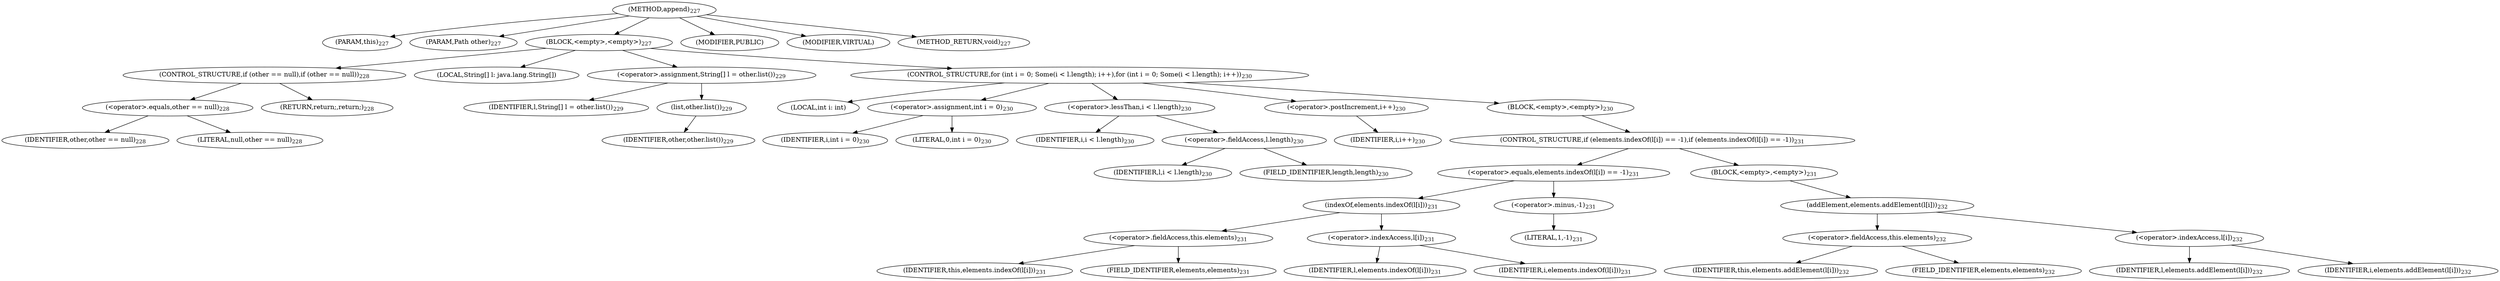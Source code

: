 digraph "append" {  
"343" [label = <(METHOD,append)<SUB>227</SUB>> ]
"344" [label = <(PARAM,this)<SUB>227</SUB>> ]
"345" [label = <(PARAM,Path other)<SUB>227</SUB>> ]
"346" [label = <(BLOCK,&lt;empty&gt;,&lt;empty&gt;)<SUB>227</SUB>> ]
"347" [label = <(CONTROL_STRUCTURE,if (other == null),if (other == null))<SUB>228</SUB>> ]
"348" [label = <(&lt;operator&gt;.equals,other == null)<SUB>228</SUB>> ]
"349" [label = <(IDENTIFIER,other,other == null)<SUB>228</SUB>> ]
"350" [label = <(LITERAL,null,other == null)<SUB>228</SUB>> ]
"351" [label = <(RETURN,return;,return;)<SUB>228</SUB>> ]
"352" [label = <(LOCAL,String[] l: java.lang.String[])> ]
"353" [label = <(&lt;operator&gt;.assignment,String[] l = other.list())<SUB>229</SUB>> ]
"354" [label = <(IDENTIFIER,l,String[] l = other.list())<SUB>229</SUB>> ]
"355" [label = <(list,other.list())<SUB>229</SUB>> ]
"356" [label = <(IDENTIFIER,other,other.list())<SUB>229</SUB>> ]
"357" [label = <(CONTROL_STRUCTURE,for (int i = 0; Some(i &lt; l.length); i++),for (int i = 0; Some(i &lt; l.length); i++))<SUB>230</SUB>> ]
"358" [label = <(LOCAL,int i: int)> ]
"359" [label = <(&lt;operator&gt;.assignment,int i = 0)<SUB>230</SUB>> ]
"360" [label = <(IDENTIFIER,i,int i = 0)<SUB>230</SUB>> ]
"361" [label = <(LITERAL,0,int i = 0)<SUB>230</SUB>> ]
"362" [label = <(&lt;operator&gt;.lessThan,i &lt; l.length)<SUB>230</SUB>> ]
"363" [label = <(IDENTIFIER,i,i &lt; l.length)<SUB>230</SUB>> ]
"364" [label = <(&lt;operator&gt;.fieldAccess,l.length)<SUB>230</SUB>> ]
"365" [label = <(IDENTIFIER,l,i &lt; l.length)<SUB>230</SUB>> ]
"366" [label = <(FIELD_IDENTIFIER,length,length)<SUB>230</SUB>> ]
"367" [label = <(&lt;operator&gt;.postIncrement,i++)<SUB>230</SUB>> ]
"368" [label = <(IDENTIFIER,i,i++)<SUB>230</SUB>> ]
"369" [label = <(BLOCK,&lt;empty&gt;,&lt;empty&gt;)<SUB>230</SUB>> ]
"370" [label = <(CONTROL_STRUCTURE,if (elements.indexOf(l[i]) == -1),if (elements.indexOf(l[i]) == -1))<SUB>231</SUB>> ]
"371" [label = <(&lt;operator&gt;.equals,elements.indexOf(l[i]) == -1)<SUB>231</SUB>> ]
"372" [label = <(indexOf,elements.indexOf(l[i]))<SUB>231</SUB>> ]
"373" [label = <(&lt;operator&gt;.fieldAccess,this.elements)<SUB>231</SUB>> ]
"374" [label = <(IDENTIFIER,this,elements.indexOf(l[i]))<SUB>231</SUB>> ]
"375" [label = <(FIELD_IDENTIFIER,elements,elements)<SUB>231</SUB>> ]
"376" [label = <(&lt;operator&gt;.indexAccess,l[i])<SUB>231</SUB>> ]
"377" [label = <(IDENTIFIER,l,elements.indexOf(l[i]))<SUB>231</SUB>> ]
"378" [label = <(IDENTIFIER,i,elements.indexOf(l[i]))<SUB>231</SUB>> ]
"379" [label = <(&lt;operator&gt;.minus,-1)<SUB>231</SUB>> ]
"380" [label = <(LITERAL,1,-1)<SUB>231</SUB>> ]
"381" [label = <(BLOCK,&lt;empty&gt;,&lt;empty&gt;)<SUB>231</SUB>> ]
"382" [label = <(addElement,elements.addElement(l[i]))<SUB>232</SUB>> ]
"383" [label = <(&lt;operator&gt;.fieldAccess,this.elements)<SUB>232</SUB>> ]
"384" [label = <(IDENTIFIER,this,elements.addElement(l[i]))<SUB>232</SUB>> ]
"385" [label = <(FIELD_IDENTIFIER,elements,elements)<SUB>232</SUB>> ]
"386" [label = <(&lt;operator&gt;.indexAccess,l[i])<SUB>232</SUB>> ]
"387" [label = <(IDENTIFIER,l,elements.addElement(l[i]))<SUB>232</SUB>> ]
"388" [label = <(IDENTIFIER,i,elements.addElement(l[i]))<SUB>232</SUB>> ]
"389" [label = <(MODIFIER,PUBLIC)> ]
"390" [label = <(MODIFIER,VIRTUAL)> ]
"391" [label = <(METHOD_RETURN,void)<SUB>227</SUB>> ]
  "343" -> "344" 
  "343" -> "345" 
  "343" -> "346" 
  "343" -> "389" 
  "343" -> "390" 
  "343" -> "391" 
  "346" -> "347" 
  "346" -> "352" 
  "346" -> "353" 
  "346" -> "357" 
  "347" -> "348" 
  "347" -> "351" 
  "348" -> "349" 
  "348" -> "350" 
  "353" -> "354" 
  "353" -> "355" 
  "355" -> "356" 
  "357" -> "358" 
  "357" -> "359" 
  "357" -> "362" 
  "357" -> "367" 
  "357" -> "369" 
  "359" -> "360" 
  "359" -> "361" 
  "362" -> "363" 
  "362" -> "364" 
  "364" -> "365" 
  "364" -> "366" 
  "367" -> "368" 
  "369" -> "370" 
  "370" -> "371" 
  "370" -> "381" 
  "371" -> "372" 
  "371" -> "379" 
  "372" -> "373" 
  "372" -> "376" 
  "373" -> "374" 
  "373" -> "375" 
  "376" -> "377" 
  "376" -> "378" 
  "379" -> "380" 
  "381" -> "382" 
  "382" -> "383" 
  "382" -> "386" 
  "383" -> "384" 
  "383" -> "385" 
  "386" -> "387" 
  "386" -> "388" 
}
